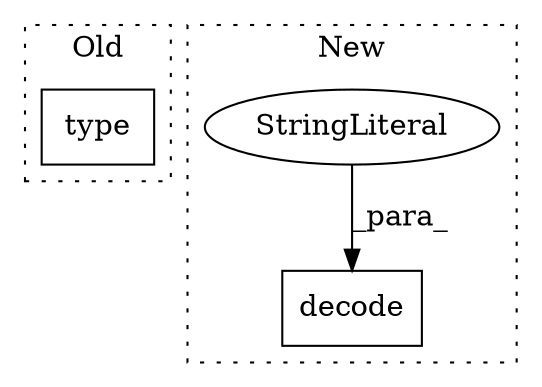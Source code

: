 digraph G {
subgraph cluster0 {
1 [label="type" a="32" s="2411,2420" l="5,1" shape="box"];
label = "Old";
style="dotted";
}
subgraph cluster1 {
2 [label="decode" a="32" s="2906,2920" l="7,1" shape="box"];
3 [label="StringLiteral" a="45" s="2913" l="7" shape="ellipse"];
label = "New";
style="dotted";
}
3 -> 2 [label="_para_"];
}